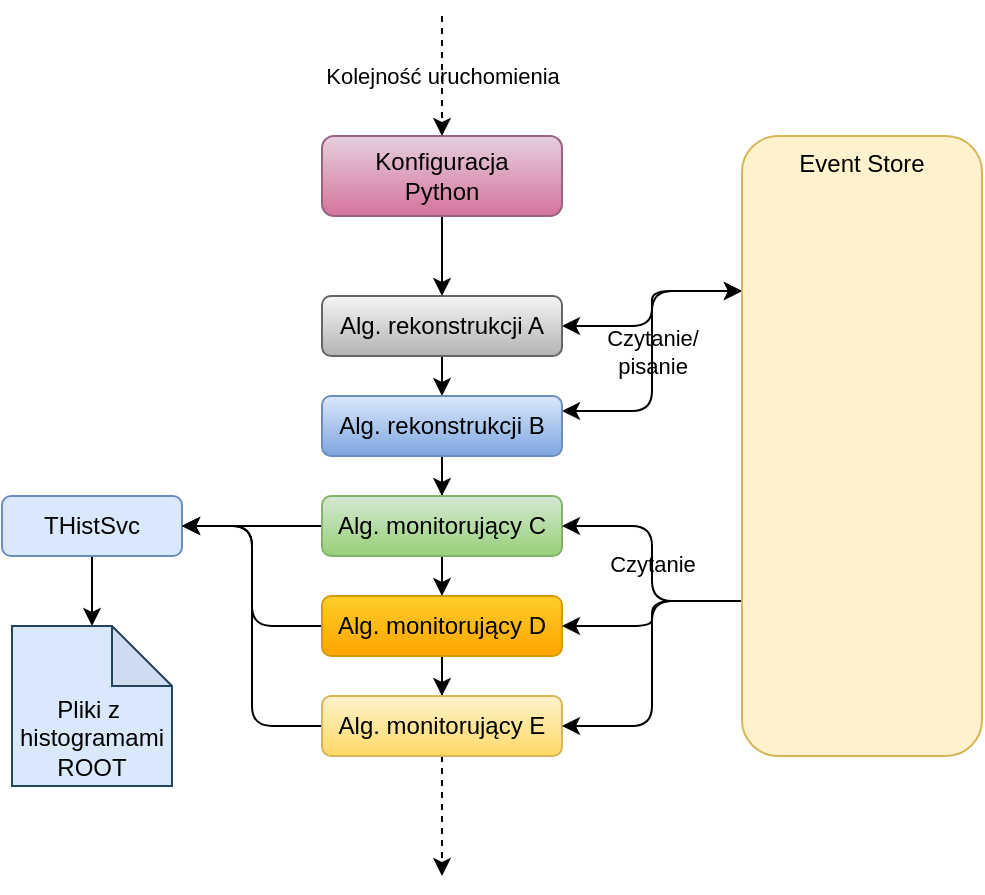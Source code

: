 <mxfile version="11.0.1" type="device"><diagram id="3BQJNb8mIB0-rgBtoCDb" name="Page-1"><mxGraphModel dx="946" dy="1736" grid="1" gridSize="10" guides="1" tooltips="1" connect="1" arrows="1" fold="1" page="1" pageScale="1" pageWidth="827" pageHeight="1169" math="0" shadow="0"><root><mxCell id="0"/><mxCell id="1" parent="0"/><mxCell id="DMXcArRMG83E4cabw86z-33" style="edgeStyle=orthogonalEdgeStyle;rounded=1;orthogonalLoop=1;jettySize=auto;html=1;exitX=0.5;exitY=1;exitDx=0;exitDy=0;entryX=0.5;entryY=0;entryDx=0;entryDy=0;entryPerimeter=0;startArrow=none;startFill=0;" edge="1" parent="1" source="DMXcArRMG83E4cabw86z-1" target="DMXcArRMG83E4cabw86z-32"><mxGeometry relative="1" as="geometry"/></mxCell><mxCell id="DMXcArRMG83E4cabw86z-1" value="THistSvc" style="rounded=1;whiteSpace=wrap;html=1;fillColor=#dae8fc;strokeColor=#6c8ebf;" vertex="1" parent="1"><mxGeometry x="150" y="90" width="90" height="30" as="geometry"/></mxCell><mxCell id="DMXcArRMG83E4cabw86z-17" style="edgeStyle=orthogonalEdgeStyle;rounded=0;orthogonalLoop=1;jettySize=auto;html=1;exitX=0.5;exitY=1;exitDx=0;exitDy=0;entryX=0.5;entryY=0;entryDx=0;entryDy=0;" edge="1" parent="1" source="DMXcArRMG83E4cabw86z-4" target="DMXcArRMG83E4cabw86z-5"><mxGeometry relative="1" as="geometry"/></mxCell><mxCell id="DMXcArRMG83E4cabw86z-25" style="edgeStyle=orthogonalEdgeStyle;rounded=1;orthogonalLoop=1;jettySize=auto;html=1;exitX=1;exitY=0.5;exitDx=0;exitDy=0;entryX=1;entryY=0.75;entryDx=0;entryDy=0;startArrow=classic;startFill=1;" edge="1" parent="1" source="DMXcArRMG83E4cabw86z-4" target="DMXcArRMG83E4cabw86z-9"><mxGeometry relative="1" as="geometry"/></mxCell><mxCell id="DMXcArRMG83E4cabw86z-4" value="Alg. rekonstrukcji A" style="rounded=1;whiteSpace=wrap;html=1;gradientColor=#b3b3b3;fillColor=#f5f5f5;strokeColor=#666666;" vertex="1" parent="1"><mxGeometry x="310" y="-10" width="120" height="30" as="geometry"/></mxCell><mxCell id="DMXcArRMG83E4cabw86z-18" style="edgeStyle=orthogonalEdgeStyle;rounded=0;orthogonalLoop=1;jettySize=auto;html=1;exitX=0.5;exitY=1;exitDx=0;exitDy=0;" edge="1" parent="1" source="DMXcArRMG83E4cabw86z-5" target="DMXcArRMG83E4cabw86z-8"><mxGeometry relative="1" as="geometry"/></mxCell><mxCell id="DMXcArRMG83E4cabw86z-26" value="Czytanie/&lt;br&gt;pisanie" style="edgeStyle=orthogonalEdgeStyle;rounded=1;orthogonalLoop=1;jettySize=auto;html=1;exitX=1;exitY=0.25;exitDx=0;exitDy=0;entryX=1;entryY=0.75;entryDx=0;entryDy=0;startArrow=classic;startFill=1;labelBackgroundColor=none;" edge="1" parent="1" source="DMXcArRMG83E4cabw86z-5" target="DMXcArRMG83E4cabw86z-9"><mxGeometry relative="1" as="geometry"/></mxCell><mxCell id="DMXcArRMG83E4cabw86z-5" value="Alg. rekonstrukcji B" style="rounded=1;whiteSpace=wrap;html=1;gradientColor=#7ea6e0;fillColor=#dae8fc;strokeColor=#6c8ebf;" vertex="1" parent="1"><mxGeometry x="310" y="40" width="120" height="30" as="geometry"/></mxCell><mxCell id="DMXcArRMG83E4cabw86z-20" style="edgeStyle=orthogonalEdgeStyle;rounded=0;orthogonalLoop=1;jettySize=auto;html=1;exitX=0.5;exitY=1;exitDx=0;exitDy=0;" edge="1" parent="1" source="DMXcArRMG83E4cabw86z-6" target="DMXcArRMG83E4cabw86z-7"><mxGeometry relative="1" as="geometry"/></mxCell><mxCell id="DMXcArRMG83E4cabw86z-22" style="edgeStyle=orthogonalEdgeStyle;orthogonalLoop=1;jettySize=auto;html=1;exitX=0;exitY=0.5;exitDx=0;exitDy=0;entryX=1;entryY=0.5;entryDx=0;entryDy=0;rounded=1;" edge="1" parent="1" source="DMXcArRMG83E4cabw86z-6" target="DMXcArRMG83E4cabw86z-1"><mxGeometry relative="1" as="geometry"/></mxCell><mxCell id="DMXcArRMG83E4cabw86z-6" value="Alg. monitorujący D" style="rounded=1;whiteSpace=wrap;html=1;gradientColor=#ffa500;fillColor=#ffcd28;strokeColor=#d79b00;" vertex="1" parent="1"><mxGeometry x="310" y="140" width="120" height="30" as="geometry"/></mxCell><mxCell id="DMXcArRMG83E4cabw86z-23" style="edgeStyle=orthogonalEdgeStyle;orthogonalLoop=1;jettySize=auto;html=1;exitX=0;exitY=0.5;exitDx=0;exitDy=0;entryX=1;entryY=0.5;entryDx=0;entryDy=0;rounded=1;" edge="1" parent="1" source="DMXcArRMG83E4cabw86z-7" target="DMXcArRMG83E4cabw86z-1"><mxGeometry relative="1" as="geometry"/></mxCell><mxCell id="DMXcArRMG83E4cabw86z-30" style="edgeStyle=orthogonalEdgeStyle;rounded=1;orthogonalLoop=1;jettySize=auto;html=1;exitX=0.5;exitY=1;exitDx=0;exitDy=0;startArrow=none;startFill=0;dashed=1;" edge="1" parent="1" source="DMXcArRMG83E4cabw86z-7"><mxGeometry relative="1" as="geometry"><mxPoint x="370" y="280" as="targetPoint"/></mxGeometry></mxCell><mxCell id="DMXcArRMG83E4cabw86z-7" value="Alg. monitorujący E" style="rounded=1;whiteSpace=wrap;html=1;gradientColor=#ffd966;fillColor=#fff2cc;strokeColor=#d6b656;" vertex="1" parent="1"><mxGeometry x="310" y="190" width="120" height="30" as="geometry"/></mxCell><mxCell id="DMXcArRMG83E4cabw86z-19" style="edgeStyle=orthogonalEdgeStyle;rounded=0;orthogonalLoop=1;jettySize=auto;html=1;exitX=0.5;exitY=1;exitDx=0;exitDy=0;entryX=0.5;entryY=0;entryDx=0;entryDy=0;" edge="1" parent="1" source="DMXcArRMG83E4cabw86z-8" target="DMXcArRMG83E4cabw86z-6"><mxGeometry relative="1" as="geometry"/></mxCell><mxCell id="DMXcArRMG83E4cabw86z-21" style="edgeStyle=orthogonalEdgeStyle;rounded=0;orthogonalLoop=1;jettySize=auto;html=1;exitX=0;exitY=0.5;exitDx=0;exitDy=0;entryX=1;entryY=0.5;entryDx=0;entryDy=0;" edge="1" parent="1" source="DMXcArRMG83E4cabw86z-8" target="DMXcArRMG83E4cabw86z-1"><mxGeometry relative="1" as="geometry"/></mxCell><mxCell id="DMXcArRMG83E4cabw86z-8" value="Alg. monitorujący C" style="rounded=1;whiteSpace=wrap;html=1;gradientColor=#97d077;fillColor=#d5e8d4;strokeColor=#82b366;" vertex="1" parent="1"><mxGeometry x="310" y="90" width="120" height="30" as="geometry"/></mxCell><mxCell id="DMXcArRMG83E4cabw86z-27" value="Czytanie" style="edgeStyle=orthogonalEdgeStyle;rounded=1;orthogonalLoop=1;jettySize=auto;html=1;exitX=1;exitY=0.25;exitDx=0;exitDy=0;startArrow=none;startFill=0;labelBackgroundColor=none;" edge="1" parent="1" source="DMXcArRMG83E4cabw86z-9" target="DMXcArRMG83E4cabw86z-8"><mxGeometry relative="1" as="geometry"/></mxCell><mxCell id="DMXcArRMG83E4cabw86z-28" value="" style="edgeStyle=orthogonalEdgeStyle;rounded=1;orthogonalLoop=1;jettySize=auto;html=1;exitX=1;exitY=0.25;exitDx=0;exitDy=0;startArrow=none;startFill=0;" edge="1" parent="1" source="DMXcArRMG83E4cabw86z-9" target="DMXcArRMG83E4cabw86z-6"><mxGeometry relative="1" as="geometry"/></mxCell><mxCell id="DMXcArRMG83E4cabw86z-29" style="edgeStyle=orthogonalEdgeStyle;rounded=1;orthogonalLoop=1;jettySize=auto;html=1;exitX=1;exitY=0.25;exitDx=0;exitDy=0;entryX=1;entryY=0.5;entryDx=0;entryDy=0;startArrow=none;startFill=0;" edge="1" parent="1" source="DMXcArRMG83E4cabw86z-9" target="DMXcArRMG83E4cabw86z-7"><mxGeometry relative="1" as="geometry"/></mxCell><mxCell id="DMXcArRMG83E4cabw86z-9" value="Event Store" style="rounded=1;whiteSpace=wrap;html=1;verticalAlign=top;direction=west;fillColor=#fff2cc;strokeColor=#d6b656;" vertex="1" parent="1"><mxGeometry x="520" y="-90" width="120" height="310" as="geometry"/></mxCell><mxCell id="DMXcArRMG83E4cabw86z-13" style="edgeStyle=orthogonalEdgeStyle;rounded=0;orthogonalLoop=1;jettySize=auto;html=1;exitX=0.5;exitY=1;exitDx=0;exitDy=0;" edge="1" parent="1" source="DMXcArRMG83E4cabw86z-10" target="DMXcArRMG83E4cabw86z-4"><mxGeometry relative="1" as="geometry"/></mxCell><mxCell id="DMXcArRMG83E4cabw86z-10" value="Konfiguracja&lt;br&gt;Python" style="rounded=1;whiteSpace=wrap;html=1;gradientColor=#d5739d;fillColor=#e6d0de;strokeColor=#996185;" vertex="1" parent="1"><mxGeometry x="310" y="-90" width="120" height="40" as="geometry"/></mxCell><mxCell id="DMXcArRMG83E4cabw86z-14" value="Kolejność uruchomienia" style="endArrow=classic;html=1;entryX=0.5;entryY=0;entryDx=0;entryDy=0;dashed=1;labelBackgroundColor=none;" edge="1" parent="1" target="DMXcArRMG83E4cabw86z-10"><mxGeometry width="50" height="50" relative="1" as="geometry"><mxPoint x="370" y="-150" as="sourcePoint"/><mxPoint x="390" y="-150" as="targetPoint"/></mxGeometry></mxCell><mxCell id="DMXcArRMG83E4cabw86z-32" value="&lt;span style=&quot;white-space: normal&quot;&gt;Pliki z&amp;nbsp;&lt;/span&gt;&lt;br style=&quot;white-space: normal&quot;&gt;&lt;span style=&quot;white-space: normal&quot;&gt;histogramami ROOT&lt;/span&gt;" style="shape=note;whiteSpace=wrap;html=1;backgroundOutline=1;darkOpacity=0.05;verticalAlign=bottom;fillColor=#DAE8FC;strokeColor=#23445d;" vertex="1" parent="1"><mxGeometry x="155" y="155" width="80" height="80" as="geometry"/></mxCell></root></mxGraphModel></diagram></mxfile>